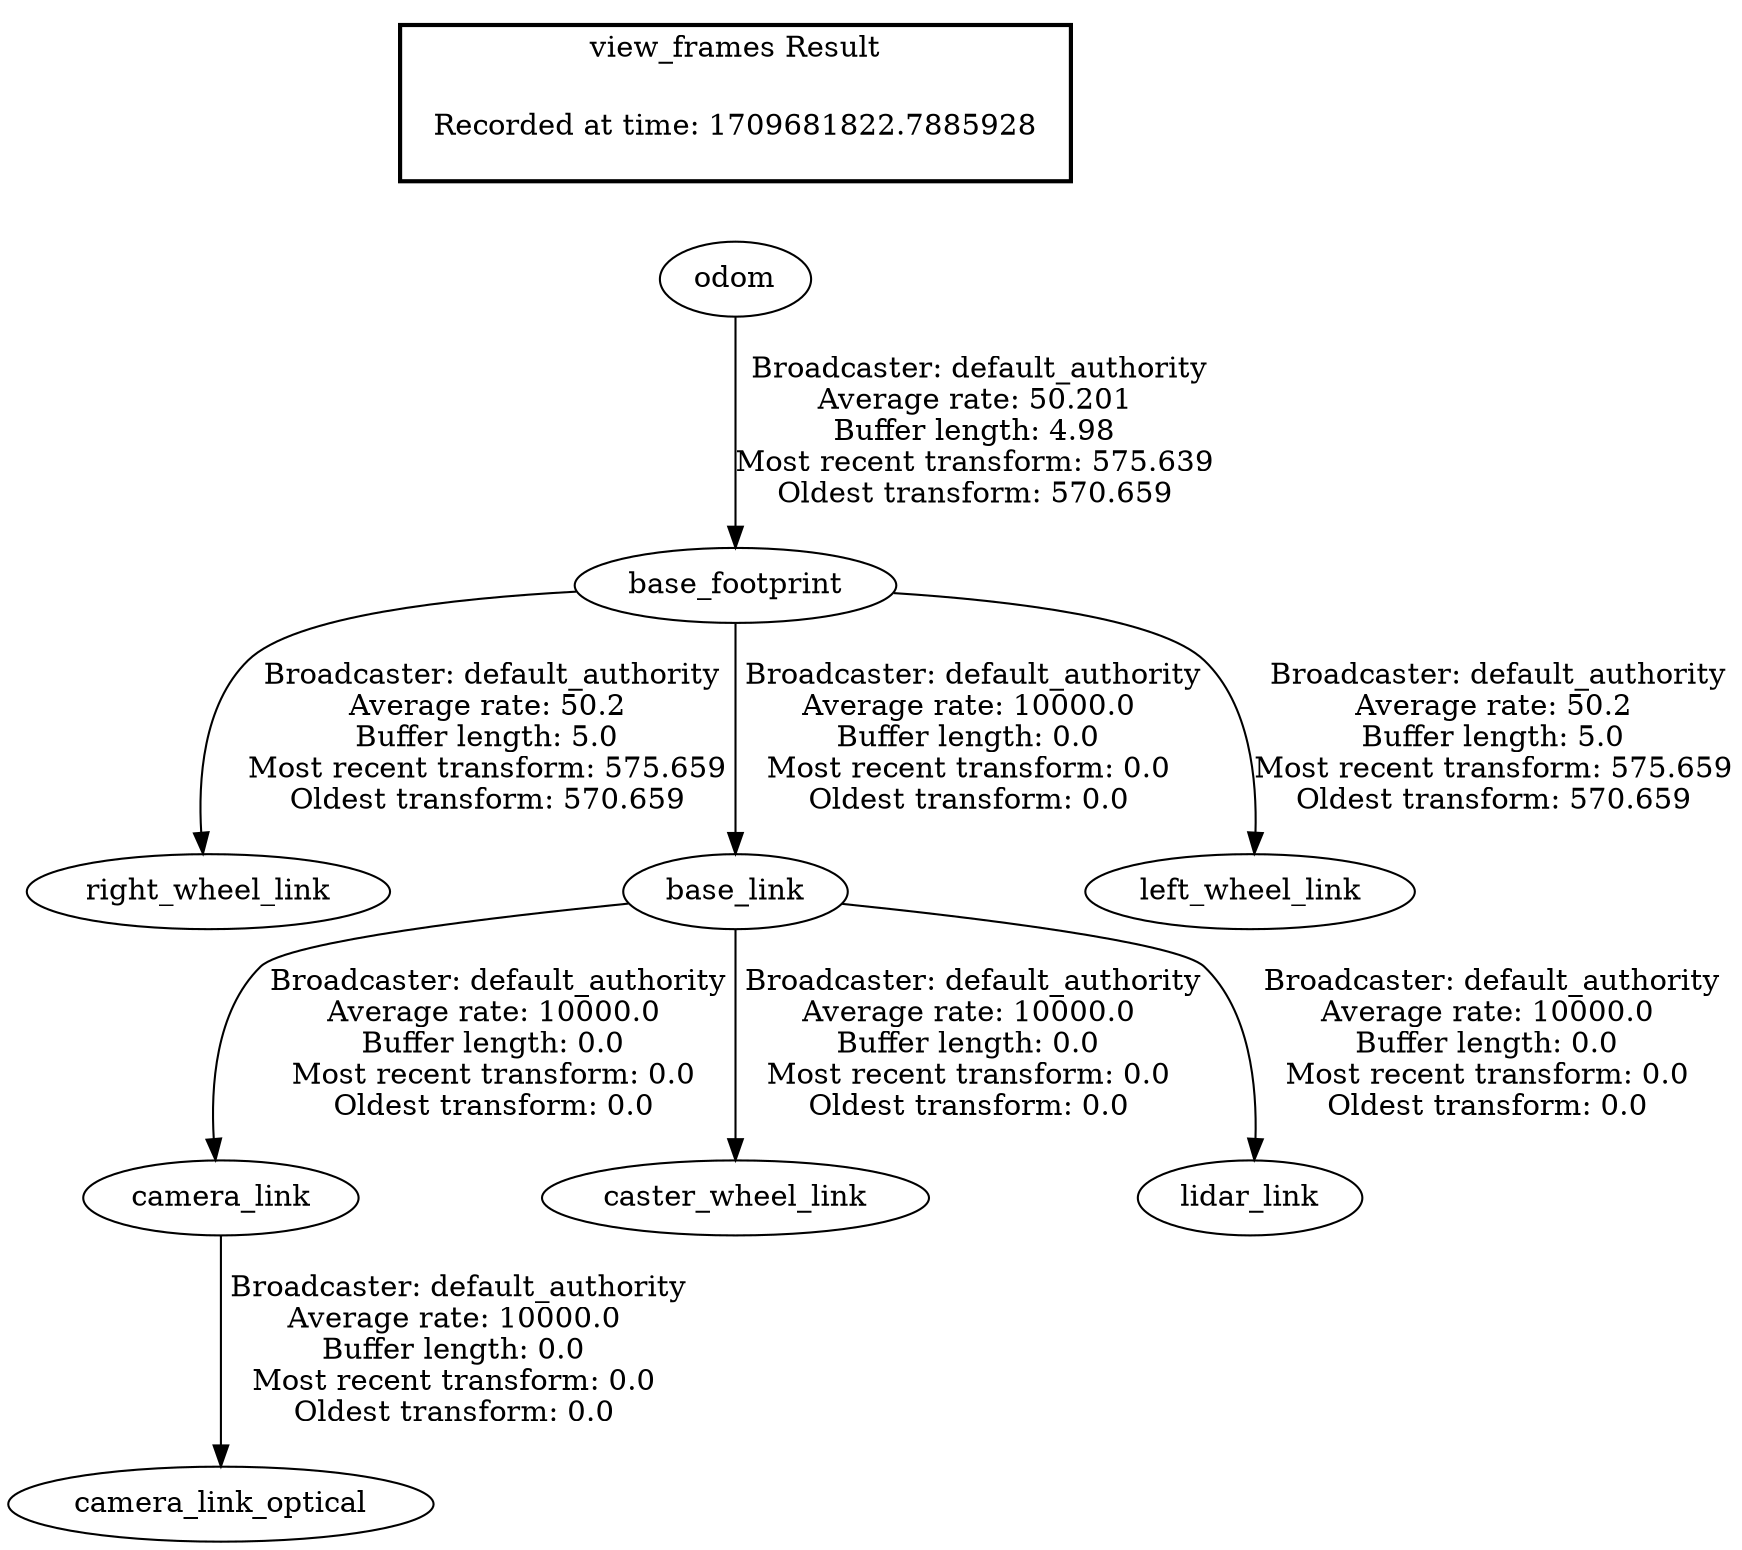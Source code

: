 digraph G {
"base_footprint" -> "right_wheel_link"[label=" Broadcaster: default_authority\nAverage rate: 50.2\nBuffer length: 5.0\nMost recent transform: 575.659\nOldest transform: 570.659\n"];
"odom" -> "base_footprint"[label=" Broadcaster: default_authority\nAverage rate: 50.201\nBuffer length: 4.98\nMost recent transform: 575.639\nOldest transform: 570.659\n"];
"base_link" -> "camera_link"[label=" Broadcaster: default_authority\nAverage rate: 10000.0\nBuffer length: 0.0\nMost recent transform: 0.0\nOldest transform: 0.0\n"];
"base_footprint" -> "base_link"[label=" Broadcaster: default_authority\nAverage rate: 10000.0\nBuffer length: 0.0\nMost recent transform: 0.0\nOldest transform: 0.0\n"];
"base_link" -> "caster_wheel_link"[label=" Broadcaster: default_authority\nAverage rate: 10000.0\nBuffer length: 0.0\nMost recent transform: 0.0\nOldest transform: 0.0\n"];
"base_link" -> "lidar_link"[label=" Broadcaster: default_authority\nAverage rate: 10000.0\nBuffer length: 0.0\nMost recent transform: 0.0\nOldest transform: 0.0\n"];
"camera_link" -> "camera_link_optical"[label=" Broadcaster: default_authority\nAverage rate: 10000.0\nBuffer length: 0.0\nMost recent transform: 0.0\nOldest transform: 0.0\n"];
"base_footprint" -> "left_wheel_link"[label=" Broadcaster: default_authority\nAverage rate: 50.2\nBuffer length: 5.0\nMost recent transform: 575.659\nOldest transform: 570.659\n"];
edge [style=invis];
 subgraph cluster_legend { style=bold; color=black; label ="view_frames Result";
"Recorded at time: 1709681822.7885928"[ shape=plaintext ] ;
}->"odom";
}